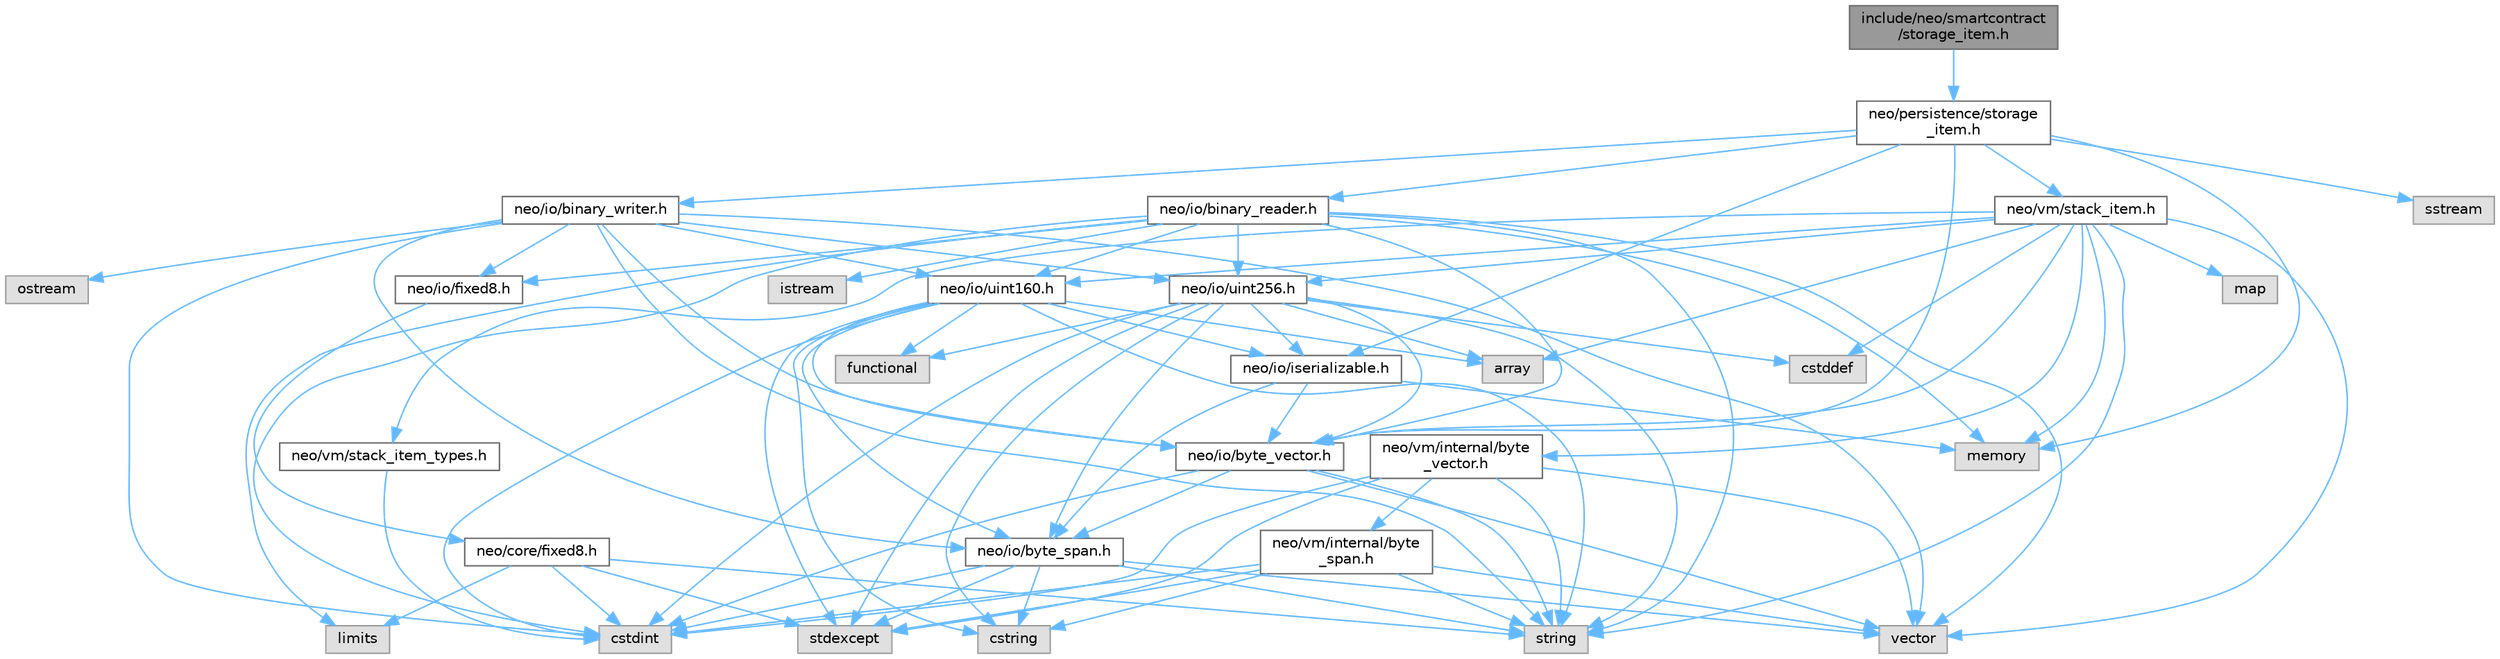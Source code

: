 digraph "include/neo/smartcontract/storage_item.h"
{
 // LATEX_PDF_SIZE
  bgcolor="transparent";
  edge [fontname=Helvetica,fontsize=10,labelfontname=Helvetica,labelfontsize=10];
  node [fontname=Helvetica,fontsize=10,shape=box,height=0.2,width=0.4];
  Node1 [id="Node000001",label="include/neo/smartcontract\l/storage_item.h",height=0.2,width=0.4,color="gray40", fillcolor="grey60", style="filled", fontcolor="black",tooltip=" "];
  Node1 -> Node2 [id="edge86_Node000001_Node000002",color="steelblue1",style="solid",tooltip=" "];
  Node2 [id="Node000002",label="neo/persistence/storage\l_item.h",height=0.2,width=0.4,color="grey40", fillcolor="white", style="filled",URL="$persistence_2storage__item_8h.html",tooltip=" "];
  Node2 -> Node3 [id="edge87_Node000002_Node000003",color="steelblue1",style="solid",tooltip=" "];
  Node3 [id="Node000003",label="neo/io/binary_reader.h",height=0.2,width=0.4,color="grey40", fillcolor="white", style="filled",URL="$binary__reader_8h.html",tooltip=" "];
  Node3 -> Node4 [id="edge88_Node000003_Node000004",color="steelblue1",style="solid",tooltip=" "];
  Node4 [id="Node000004",label="neo/io/byte_vector.h",height=0.2,width=0.4,color="grey40", fillcolor="white", style="filled",URL="$io_2byte__vector_8h.html",tooltip=" "];
  Node4 -> Node5 [id="edge89_Node000004_Node000005",color="steelblue1",style="solid",tooltip=" "];
  Node5 [id="Node000005",label="neo/io/byte_span.h",height=0.2,width=0.4,color="grey40", fillcolor="white", style="filled",URL="$io_2byte__span_8h.html",tooltip=" "];
  Node5 -> Node6 [id="edge90_Node000005_Node000006",color="steelblue1",style="solid",tooltip=" "];
  Node6 [id="Node000006",label="cstdint",height=0.2,width=0.4,color="grey60", fillcolor="#E0E0E0", style="filled",tooltip=" "];
  Node5 -> Node7 [id="edge91_Node000005_Node000007",color="steelblue1",style="solid",tooltip=" "];
  Node7 [id="Node000007",label="cstring",height=0.2,width=0.4,color="grey60", fillcolor="#E0E0E0", style="filled",tooltip=" "];
  Node5 -> Node8 [id="edge92_Node000005_Node000008",color="steelblue1",style="solid",tooltip=" "];
  Node8 [id="Node000008",label="stdexcept",height=0.2,width=0.4,color="grey60", fillcolor="#E0E0E0", style="filled",tooltip=" "];
  Node5 -> Node9 [id="edge93_Node000005_Node000009",color="steelblue1",style="solid",tooltip=" "];
  Node9 [id="Node000009",label="string",height=0.2,width=0.4,color="grey60", fillcolor="#E0E0E0", style="filled",tooltip=" "];
  Node5 -> Node10 [id="edge94_Node000005_Node000010",color="steelblue1",style="solid",tooltip=" "];
  Node10 [id="Node000010",label="vector",height=0.2,width=0.4,color="grey60", fillcolor="#E0E0E0", style="filled",tooltip=" "];
  Node4 -> Node6 [id="edge95_Node000004_Node000006",color="steelblue1",style="solid",tooltip=" "];
  Node4 -> Node9 [id="edge96_Node000004_Node000009",color="steelblue1",style="solid",tooltip=" "];
  Node4 -> Node10 [id="edge97_Node000004_Node000010",color="steelblue1",style="solid",tooltip=" "];
  Node3 -> Node11 [id="edge98_Node000003_Node000011",color="steelblue1",style="solid",tooltip=" "];
  Node11 [id="Node000011",label="neo/io/fixed8.h",height=0.2,width=0.4,color="grey40", fillcolor="white", style="filled",URL="$io_2fixed8_8h.html",tooltip=" "];
  Node11 -> Node12 [id="edge99_Node000011_Node000012",color="steelblue1",style="solid",tooltip=" "];
  Node12 [id="Node000012",label="neo/core/fixed8.h",height=0.2,width=0.4,color="grey40", fillcolor="white", style="filled",URL="$core_2fixed8_8h.html",tooltip=" "];
  Node12 -> Node6 [id="edge100_Node000012_Node000006",color="steelblue1",style="solid",tooltip=" "];
  Node12 -> Node13 [id="edge101_Node000012_Node000013",color="steelblue1",style="solid",tooltip=" "];
  Node13 [id="Node000013",label="limits",height=0.2,width=0.4,color="grey60", fillcolor="#E0E0E0", style="filled",tooltip=" "];
  Node12 -> Node8 [id="edge102_Node000012_Node000008",color="steelblue1",style="solid",tooltip=" "];
  Node12 -> Node9 [id="edge103_Node000012_Node000009",color="steelblue1",style="solid",tooltip=" "];
  Node3 -> Node14 [id="edge104_Node000003_Node000014",color="steelblue1",style="solid",tooltip=" "];
  Node14 [id="Node000014",label="neo/io/uint160.h",height=0.2,width=0.4,color="grey40", fillcolor="white", style="filled",URL="$uint160_8h.html",tooltip=" "];
  Node14 -> Node5 [id="edge105_Node000014_Node000005",color="steelblue1",style="solid",tooltip=" "];
  Node14 -> Node4 [id="edge106_Node000014_Node000004",color="steelblue1",style="solid",tooltip=" "];
  Node14 -> Node15 [id="edge107_Node000014_Node000015",color="steelblue1",style="solid",tooltip=" "];
  Node15 [id="Node000015",label="neo/io/iserializable.h",height=0.2,width=0.4,color="grey40", fillcolor="white", style="filled",URL="$iserializable_8h.html",tooltip=" "];
  Node15 -> Node5 [id="edge108_Node000015_Node000005",color="steelblue1",style="solid",tooltip=" "];
  Node15 -> Node4 [id="edge109_Node000015_Node000004",color="steelblue1",style="solid",tooltip=" "];
  Node15 -> Node16 [id="edge110_Node000015_Node000016",color="steelblue1",style="solid",tooltip=" "];
  Node16 [id="Node000016",label="memory",height=0.2,width=0.4,color="grey60", fillcolor="#E0E0E0", style="filled",tooltip=" "];
  Node14 -> Node17 [id="edge111_Node000014_Node000017",color="steelblue1",style="solid",tooltip=" "];
  Node17 [id="Node000017",label="array",height=0.2,width=0.4,color="grey60", fillcolor="#E0E0E0", style="filled",tooltip=" "];
  Node14 -> Node6 [id="edge112_Node000014_Node000006",color="steelblue1",style="solid",tooltip=" "];
  Node14 -> Node7 [id="edge113_Node000014_Node000007",color="steelblue1",style="solid",tooltip=" "];
  Node14 -> Node18 [id="edge114_Node000014_Node000018",color="steelblue1",style="solid",tooltip=" "];
  Node18 [id="Node000018",label="functional",height=0.2,width=0.4,color="grey60", fillcolor="#E0E0E0", style="filled",tooltip=" "];
  Node14 -> Node8 [id="edge115_Node000014_Node000008",color="steelblue1",style="solid",tooltip=" "];
  Node14 -> Node9 [id="edge116_Node000014_Node000009",color="steelblue1",style="solid",tooltip=" "];
  Node3 -> Node19 [id="edge117_Node000003_Node000019",color="steelblue1",style="solid",tooltip=" "];
  Node19 [id="Node000019",label="neo/io/uint256.h",height=0.2,width=0.4,color="grey40", fillcolor="white", style="filled",URL="$uint256_8h.html",tooltip=" "];
  Node19 -> Node5 [id="edge118_Node000019_Node000005",color="steelblue1",style="solid",tooltip=" "];
  Node19 -> Node4 [id="edge119_Node000019_Node000004",color="steelblue1",style="solid",tooltip=" "];
  Node19 -> Node15 [id="edge120_Node000019_Node000015",color="steelblue1",style="solid",tooltip=" "];
  Node19 -> Node17 [id="edge121_Node000019_Node000017",color="steelblue1",style="solid",tooltip=" "];
  Node19 -> Node20 [id="edge122_Node000019_Node000020",color="steelblue1",style="solid",tooltip=" "];
  Node20 [id="Node000020",label="cstddef",height=0.2,width=0.4,color="grey60", fillcolor="#E0E0E0", style="filled",tooltip=" "];
  Node19 -> Node6 [id="edge123_Node000019_Node000006",color="steelblue1",style="solid",tooltip=" "];
  Node19 -> Node7 [id="edge124_Node000019_Node000007",color="steelblue1",style="solid",tooltip=" "];
  Node19 -> Node18 [id="edge125_Node000019_Node000018",color="steelblue1",style="solid",tooltip=" "];
  Node19 -> Node8 [id="edge126_Node000019_Node000008",color="steelblue1",style="solid",tooltip=" "];
  Node19 -> Node9 [id="edge127_Node000019_Node000009",color="steelblue1",style="solid",tooltip=" "];
  Node3 -> Node6 [id="edge128_Node000003_Node000006",color="steelblue1",style="solid",tooltip=" "];
  Node3 -> Node21 [id="edge129_Node000003_Node000021",color="steelblue1",style="solid",tooltip=" "];
  Node21 [id="Node000021",label="istream",height=0.2,width=0.4,color="grey60", fillcolor="#E0E0E0", style="filled",tooltip=" "];
  Node3 -> Node13 [id="edge130_Node000003_Node000013",color="steelblue1",style="solid",tooltip=" "];
  Node3 -> Node16 [id="edge131_Node000003_Node000016",color="steelblue1",style="solid",tooltip=" "];
  Node3 -> Node9 [id="edge132_Node000003_Node000009",color="steelblue1",style="solid",tooltip=" "];
  Node3 -> Node10 [id="edge133_Node000003_Node000010",color="steelblue1",style="solid",tooltip=" "];
  Node2 -> Node22 [id="edge134_Node000002_Node000022",color="steelblue1",style="solid",tooltip=" "];
  Node22 [id="Node000022",label="neo/io/binary_writer.h",height=0.2,width=0.4,color="grey40", fillcolor="white", style="filled",URL="$binary__writer_8h.html",tooltip=" "];
  Node22 -> Node5 [id="edge135_Node000022_Node000005",color="steelblue1",style="solid",tooltip=" "];
  Node22 -> Node4 [id="edge136_Node000022_Node000004",color="steelblue1",style="solid",tooltip=" "];
  Node22 -> Node11 [id="edge137_Node000022_Node000011",color="steelblue1",style="solid",tooltip=" "];
  Node22 -> Node14 [id="edge138_Node000022_Node000014",color="steelblue1",style="solid",tooltip=" "];
  Node22 -> Node19 [id="edge139_Node000022_Node000019",color="steelblue1",style="solid",tooltip=" "];
  Node22 -> Node6 [id="edge140_Node000022_Node000006",color="steelblue1",style="solid",tooltip=" "];
  Node22 -> Node23 [id="edge141_Node000022_Node000023",color="steelblue1",style="solid",tooltip=" "];
  Node23 [id="Node000023",label="ostream",height=0.2,width=0.4,color="grey60", fillcolor="#E0E0E0", style="filled",tooltip=" "];
  Node22 -> Node9 [id="edge142_Node000022_Node000009",color="steelblue1",style="solid",tooltip=" "];
  Node22 -> Node10 [id="edge143_Node000022_Node000010",color="steelblue1",style="solid",tooltip=" "];
  Node2 -> Node4 [id="edge144_Node000002_Node000004",color="steelblue1",style="solid",tooltip=" "];
  Node2 -> Node15 [id="edge145_Node000002_Node000015",color="steelblue1",style="solid",tooltip=" "];
  Node2 -> Node24 [id="edge146_Node000002_Node000024",color="steelblue1",style="solid",tooltip=" "];
  Node24 [id="Node000024",label="neo/vm/stack_item.h",height=0.2,width=0.4,color="grey40", fillcolor="white", style="filled",URL="$stack__item_8h.html",tooltip=" "];
  Node24 -> Node4 [id="edge147_Node000024_Node000004",color="steelblue1",style="solid",tooltip=" "];
  Node24 -> Node14 [id="edge148_Node000024_Node000014",color="steelblue1",style="solid",tooltip=" "];
  Node24 -> Node19 [id="edge149_Node000024_Node000019",color="steelblue1",style="solid",tooltip=" "];
  Node24 -> Node25 [id="edge150_Node000024_Node000025",color="steelblue1",style="solid",tooltip=" "];
  Node25 [id="Node000025",label="neo/vm/internal/byte\l_vector.h",height=0.2,width=0.4,color="grey40", fillcolor="white", style="filled",URL="$vm_2internal_2byte__vector_8h.html",tooltip=" "];
  Node25 -> Node26 [id="edge151_Node000025_Node000026",color="steelblue1",style="solid",tooltip=" "];
  Node26 [id="Node000026",label="neo/vm/internal/byte\l_span.h",height=0.2,width=0.4,color="grey40", fillcolor="white", style="filled",URL="$vm_2internal_2byte__span_8h.html",tooltip=" "];
  Node26 -> Node6 [id="edge152_Node000026_Node000006",color="steelblue1",style="solid",tooltip=" "];
  Node26 -> Node7 [id="edge153_Node000026_Node000007",color="steelblue1",style="solid",tooltip=" "];
  Node26 -> Node8 [id="edge154_Node000026_Node000008",color="steelblue1",style="solid",tooltip=" "];
  Node26 -> Node9 [id="edge155_Node000026_Node000009",color="steelblue1",style="solid",tooltip=" "];
  Node26 -> Node10 [id="edge156_Node000026_Node000010",color="steelblue1",style="solid",tooltip=" "];
  Node25 -> Node6 [id="edge157_Node000025_Node000006",color="steelblue1",style="solid",tooltip=" "];
  Node25 -> Node8 [id="edge158_Node000025_Node000008",color="steelblue1",style="solid",tooltip=" "];
  Node25 -> Node9 [id="edge159_Node000025_Node000009",color="steelblue1",style="solid",tooltip=" "];
  Node25 -> Node10 [id="edge160_Node000025_Node000010",color="steelblue1",style="solid",tooltip=" "];
  Node24 -> Node27 [id="edge161_Node000024_Node000027",color="steelblue1",style="solid",tooltip=" "];
  Node27 [id="Node000027",label="neo/vm/stack_item_types.h",height=0.2,width=0.4,color="grey40", fillcolor="white", style="filled",URL="$stack__item__types_8h.html",tooltip=" "];
  Node27 -> Node6 [id="edge162_Node000027_Node000006",color="steelblue1",style="solid",tooltip=" "];
  Node24 -> Node17 [id="edge163_Node000024_Node000017",color="steelblue1",style="solid",tooltip=" "];
  Node24 -> Node20 [id="edge164_Node000024_Node000020",color="steelblue1",style="solid",tooltip=" "];
  Node24 -> Node28 [id="edge165_Node000024_Node000028",color="steelblue1",style="solid",tooltip=" "];
  Node28 [id="Node000028",label="map",height=0.2,width=0.4,color="grey60", fillcolor="#E0E0E0", style="filled",tooltip=" "];
  Node24 -> Node16 [id="edge166_Node000024_Node000016",color="steelblue1",style="solid",tooltip=" "];
  Node24 -> Node9 [id="edge167_Node000024_Node000009",color="steelblue1",style="solid",tooltip=" "];
  Node24 -> Node10 [id="edge168_Node000024_Node000010",color="steelblue1",style="solid",tooltip=" "];
  Node2 -> Node16 [id="edge169_Node000002_Node000016",color="steelblue1",style="solid",tooltip=" "];
  Node2 -> Node29 [id="edge170_Node000002_Node000029",color="steelblue1",style="solid",tooltip=" "];
  Node29 [id="Node000029",label="sstream",height=0.2,width=0.4,color="grey60", fillcolor="#E0E0E0", style="filled",tooltip=" "];
}
